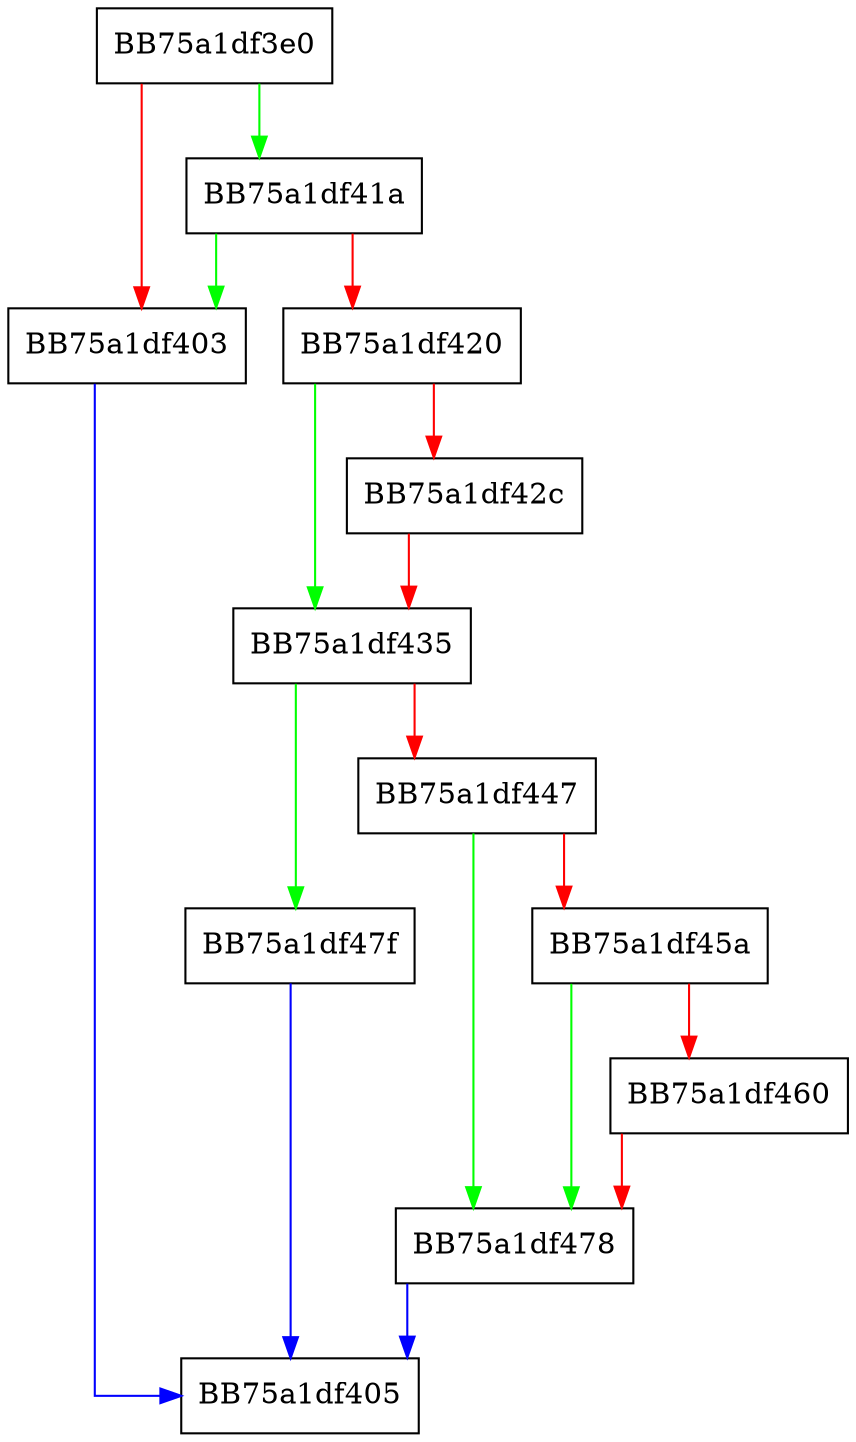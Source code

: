 digraph Start {
  node [shape="box"];
  graph [splines=ortho];
  BB75a1df3e0 -> BB75a1df41a [color="green"];
  BB75a1df3e0 -> BB75a1df403 [color="red"];
  BB75a1df403 -> BB75a1df405 [color="blue"];
  BB75a1df41a -> BB75a1df403 [color="green"];
  BB75a1df41a -> BB75a1df420 [color="red"];
  BB75a1df420 -> BB75a1df435 [color="green"];
  BB75a1df420 -> BB75a1df42c [color="red"];
  BB75a1df42c -> BB75a1df435 [color="red"];
  BB75a1df435 -> BB75a1df47f [color="green"];
  BB75a1df435 -> BB75a1df447 [color="red"];
  BB75a1df447 -> BB75a1df478 [color="green"];
  BB75a1df447 -> BB75a1df45a [color="red"];
  BB75a1df45a -> BB75a1df478 [color="green"];
  BB75a1df45a -> BB75a1df460 [color="red"];
  BB75a1df460 -> BB75a1df478 [color="red"];
  BB75a1df478 -> BB75a1df405 [color="blue"];
  BB75a1df47f -> BB75a1df405 [color="blue"];
}